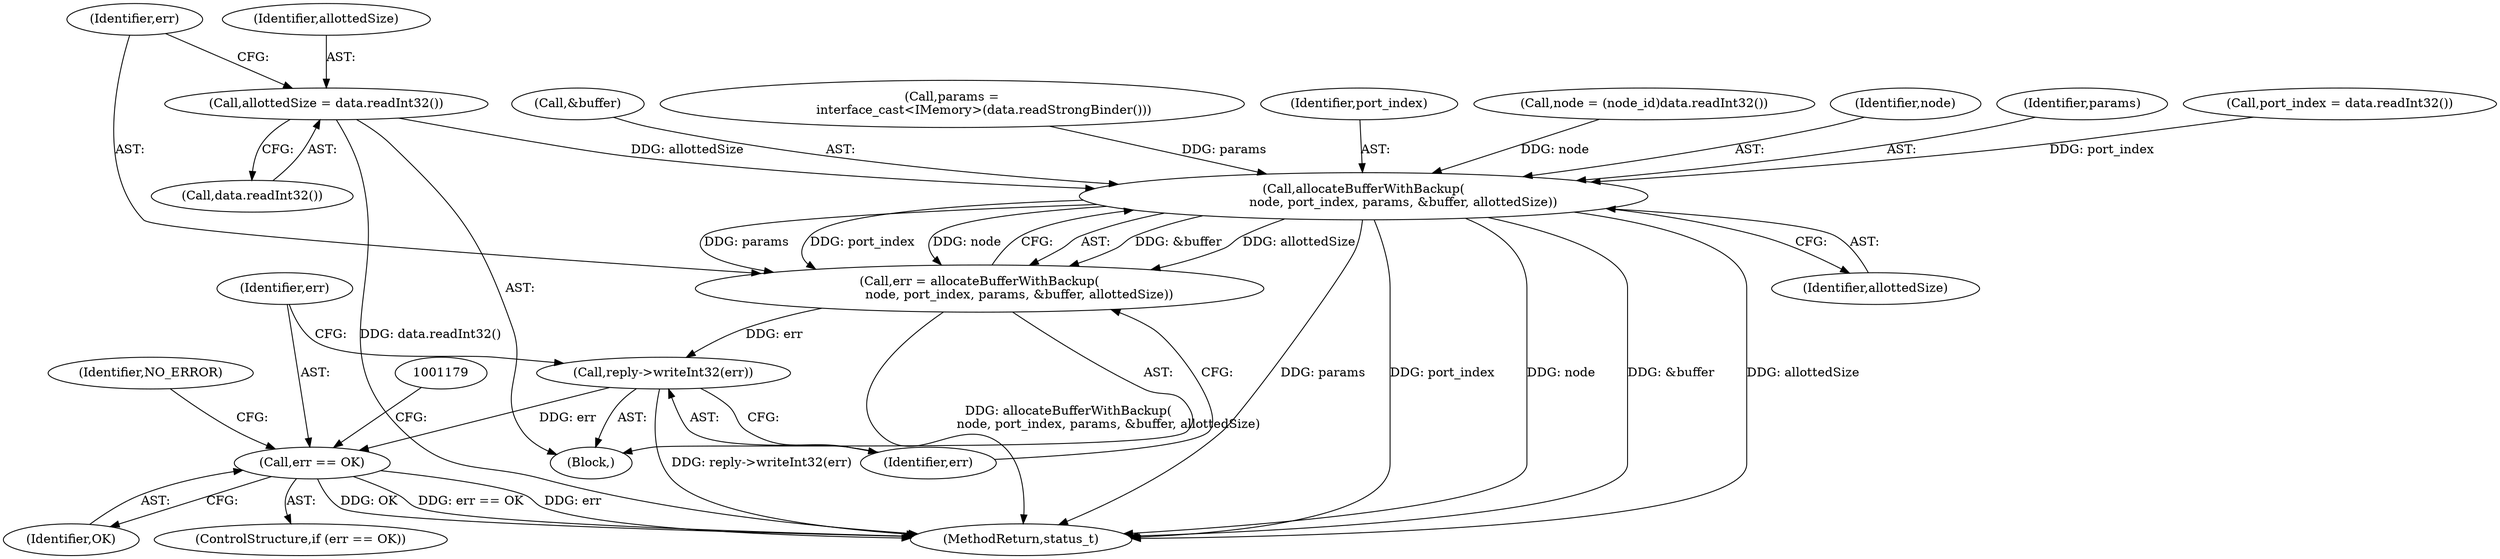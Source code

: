digraph "0_Android_0bb5ced60304da7f61478ffd359e7ba65d72f181@API" {
"1001156" [label="(Call,allottedSize = data.readInt32())"];
"1001163" [label="(Call,allocateBufferWithBackup(\n                    node, port_index, params, &buffer, allottedSize))"];
"1001161" [label="(Call,err = allocateBufferWithBackup(\n                    node, port_index, params, &buffer, allottedSize))"];
"1001170" [label="(Call,reply->writeInt32(err))"];
"1001173" [label="(Call,err == OK)"];
"1001173" [label="(Call,err == OK)"];
"1001167" [label="(Call,&buffer)"];
"1001337" [label="(MethodReturn,status_t)"];
"1001156" [label="(Call,allottedSize = data.readInt32())"];
"1001157" [label="(Identifier,allottedSize)"];
"1001161" [label="(Call,err = allocateBufferWithBackup(\n                    node, port_index, params, &buffer, allottedSize))"];
"1001132" [label="(Block,)"];
"1001148" [label="(Call,params =\n                interface_cast<IMemory>(data.readStrongBinder()))"];
"1001162" [label="(Identifier,err)"];
"1001182" [label="(Identifier,NO_ERROR)"];
"1001165" [label="(Identifier,port_index)"];
"1001138" [label="(Call,node = (node_id)data.readInt32())"];
"1001158" [label="(Call,data.readInt32())"];
"1001164" [label="(Identifier,node)"];
"1001174" [label="(Identifier,err)"];
"1001170" [label="(Call,reply->writeInt32(err))"];
"1001166" [label="(Identifier,params)"];
"1001169" [label="(Identifier,allottedSize)"];
"1001172" [label="(ControlStructure,if (err == OK))"];
"1001175" [label="(Identifier,OK)"];
"1001163" [label="(Call,allocateBufferWithBackup(\n                    node, port_index, params, &buffer, allottedSize))"];
"1001144" [label="(Call,port_index = data.readInt32())"];
"1001171" [label="(Identifier,err)"];
"1001156" -> "1001132"  [label="AST: "];
"1001156" -> "1001158"  [label="CFG: "];
"1001157" -> "1001156"  [label="AST: "];
"1001158" -> "1001156"  [label="AST: "];
"1001162" -> "1001156"  [label="CFG: "];
"1001156" -> "1001337"  [label="DDG: data.readInt32()"];
"1001156" -> "1001163"  [label="DDG: allottedSize"];
"1001163" -> "1001161"  [label="AST: "];
"1001163" -> "1001169"  [label="CFG: "];
"1001164" -> "1001163"  [label="AST: "];
"1001165" -> "1001163"  [label="AST: "];
"1001166" -> "1001163"  [label="AST: "];
"1001167" -> "1001163"  [label="AST: "];
"1001169" -> "1001163"  [label="AST: "];
"1001161" -> "1001163"  [label="CFG: "];
"1001163" -> "1001337"  [label="DDG: params"];
"1001163" -> "1001337"  [label="DDG: port_index"];
"1001163" -> "1001337"  [label="DDG: node"];
"1001163" -> "1001337"  [label="DDG: &buffer"];
"1001163" -> "1001337"  [label="DDG: allottedSize"];
"1001163" -> "1001161"  [label="DDG: &buffer"];
"1001163" -> "1001161"  [label="DDG: allottedSize"];
"1001163" -> "1001161"  [label="DDG: params"];
"1001163" -> "1001161"  [label="DDG: port_index"];
"1001163" -> "1001161"  [label="DDG: node"];
"1001138" -> "1001163"  [label="DDG: node"];
"1001144" -> "1001163"  [label="DDG: port_index"];
"1001148" -> "1001163"  [label="DDG: params"];
"1001161" -> "1001132"  [label="AST: "];
"1001162" -> "1001161"  [label="AST: "];
"1001171" -> "1001161"  [label="CFG: "];
"1001161" -> "1001337"  [label="DDG: allocateBufferWithBackup(\n                    node, port_index, params, &buffer, allottedSize)"];
"1001161" -> "1001170"  [label="DDG: err"];
"1001170" -> "1001132"  [label="AST: "];
"1001170" -> "1001171"  [label="CFG: "];
"1001171" -> "1001170"  [label="AST: "];
"1001174" -> "1001170"  [label="CFG: "];
"1001170" -> "1001337"  [label="DDG: reply->writeInt32(err)"];
"1001170" -> "1001173"  [label="DDG: err"];
"1001173" -> "1001172"  [label="AST: "];
"1001173" -> "1001175"  [label="CFG: "];
"1001174" -> "1001173"  [label="AST: "];
"1001175" -> "1001173"  [label="AST: "];
"1001179" -> "1001173"  [label="CFG: "];
"1001182" -> "1001173"  [label="CFG: "];
"1001173" -> "1001337"  [label="DDG: OK"];
"1001173" -> "1001337"  [label="DDG: err == OK"];
"1001173" -> "1001337"  [label="DDG: err"];
}
